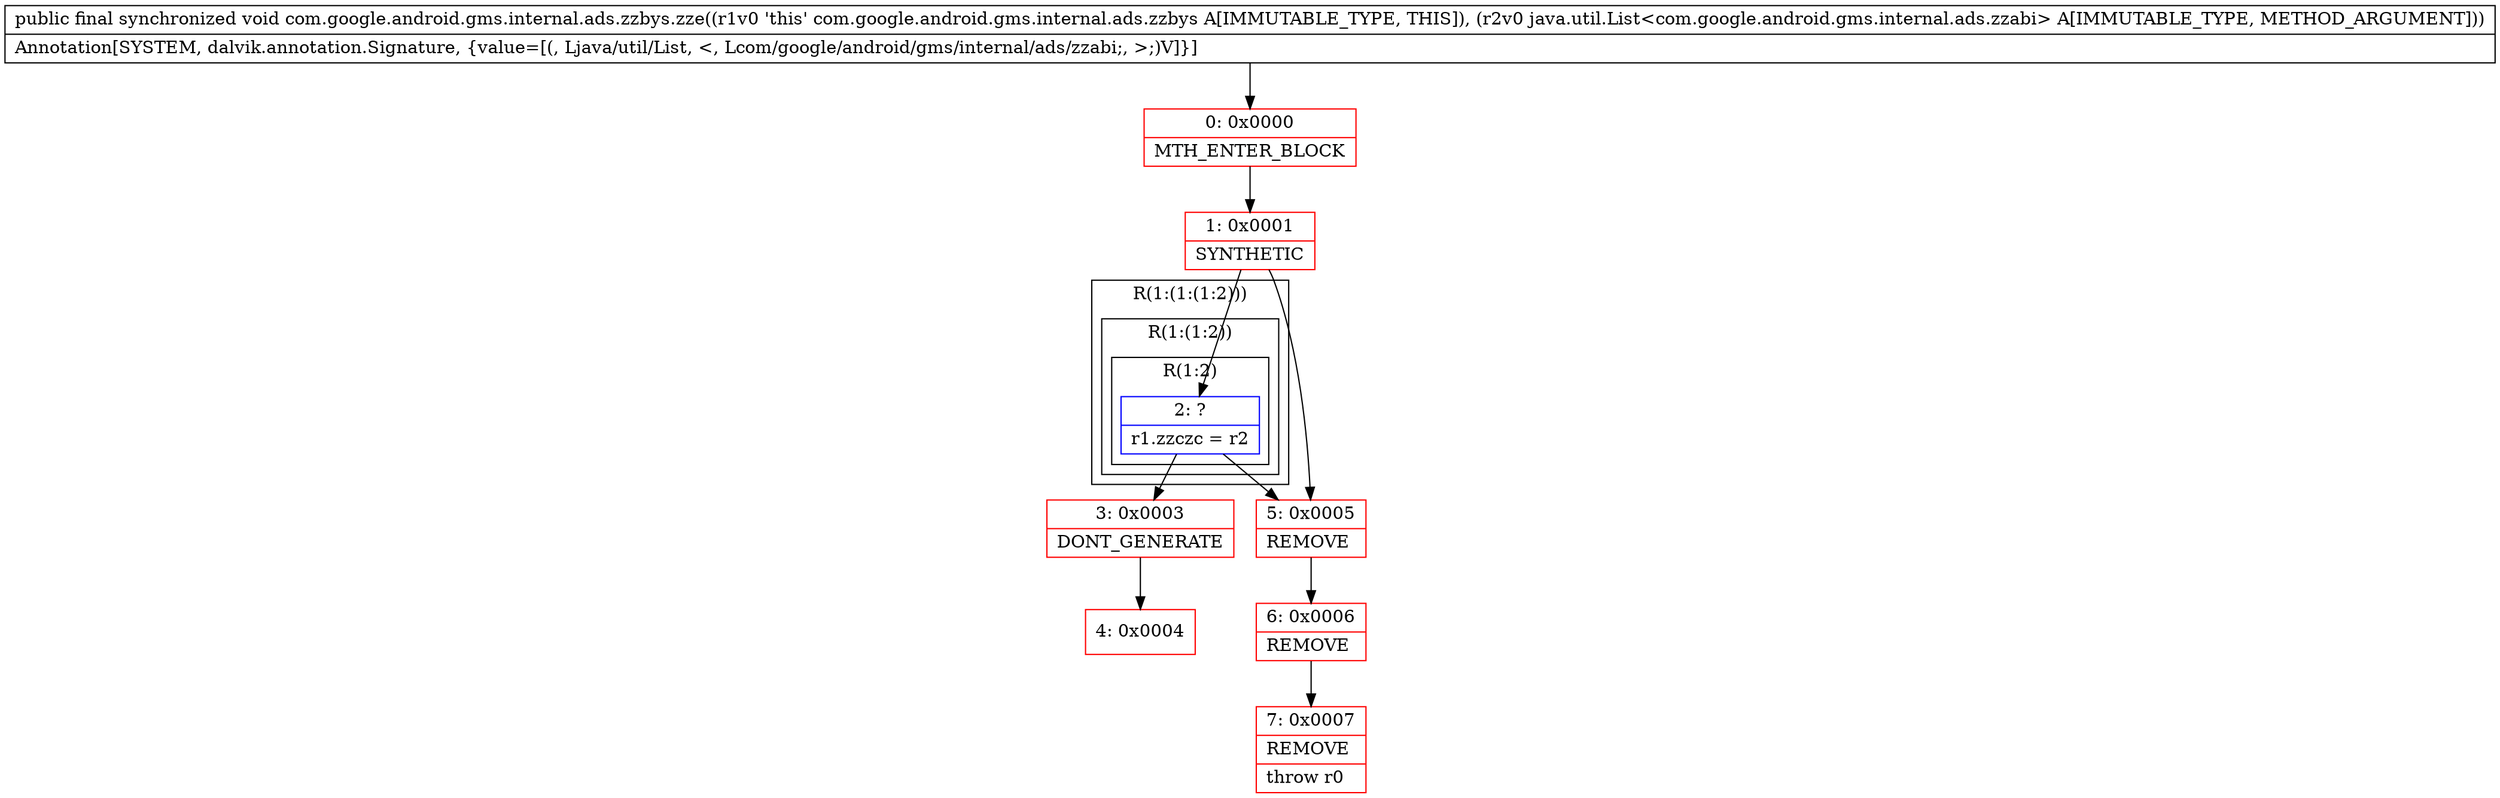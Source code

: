 digraph "CFG forcom.google.android.gms.internal.ads.zzbys.zze(Ljava\/util\/List;)V" {
subgraph cluster_Region_1466300402 {
label = "R(1:(1:(1:2)))";
node [shape=record,color=blue];
subgraph cluster_Region_61277157 {
label = "R(1:(1:2))";
node [shape=record,color=blue];
subgraph cluster_Region_1924554617 {
label = "R(1:2)";
node [shape=record,color=blue];
Node_2 [shape=record,label="{2\:\ ?|r1.zzczc = r2\l}"];
}
}
}
Node_0 [shape=record,color=red,label="{0\:\ 0x0000|MTH_ENTER_BLOCK\l}"];
Node_1 [shape=record,color=red,label="{1\:\ 0x0001|SYNTHETIC\l}"];
Node_3 [shape=record,color=red,label="{3\:\ 0x0003|DONT_GENERATE\l}"];
Node_4 [shape=record,color=red,label="{4\:\ 0x0004}"];
Node_5 [shape=record,color=red,label="{5\:\ 0x0005|REMOVE\l}"];
Node_6 [shape=record,color=red,label="{6\:\ 0x0006|REMOVE\l}"];
Node_7 [shape=record,color=red,label="{7\:\ 0x0007|REMOVE\l|throw r0\l}"];
MethodNode[shape=record,label="{public final synchronized void com.google.android.gms.internal.ads.zzbys.zze((r1v0 'this' com.google.android.gms.internal.ads.zzbys A[IMMUTABLE_TYPE, THIS]), (r2v0 java.util.List\<com.google.android.gms.internal.ads.zzabi\> A[IMMUTABLE_TYPE, METHOD_ARGUMENT]))  | Annotation[SYSTEM, dalvik.annotation.Signature, \{value=[(, Ljava\/util\/List, \<, Lcom\/google\/android\/gms\/internal\/ads\/zzabi;, \>;)V]\}]\l}"];
MethodNode -> Node_0;
Node_2 -> Node_3;
Node_2 -> Node_5;
Node_0 -> Node_1;
Node_1 -> Node_2;
Node_1 -> Node_5;
Node_3 -> Node_4;
Node_5 -> Node_6;
Node_6 -> Node_7;
}

